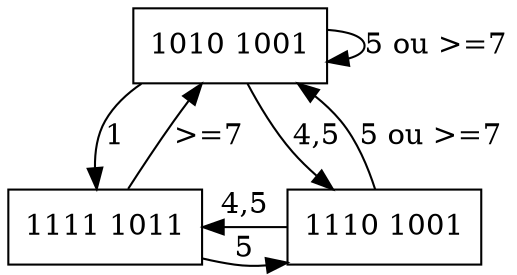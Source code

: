 digraph G {
    node [shape = box];

    {
        rank = same;
        struct1 [label="1010&#92; 1001"];
    }

    {
        rank = same;
        struct2 [label="1111&#92; 1011"];
        struct3 [label="1110&#92; 1001"];
    }

    struct1 -> struct1[label="5 ou >=7",weight="1"];
    struct1 -> struct2[label="1",weight="1"];
    struct1 -> struct3[label="4,5",weight="1"];

    struct2 -> struct3[label="5",weight="1"];
    struct2 -> struct1[label=">=7",weight="1"];

    struct3 -> struct1[label="5 ou >=7",weight="1"];
    struct3 -> struct2[label="4,5",weight="1"];
}